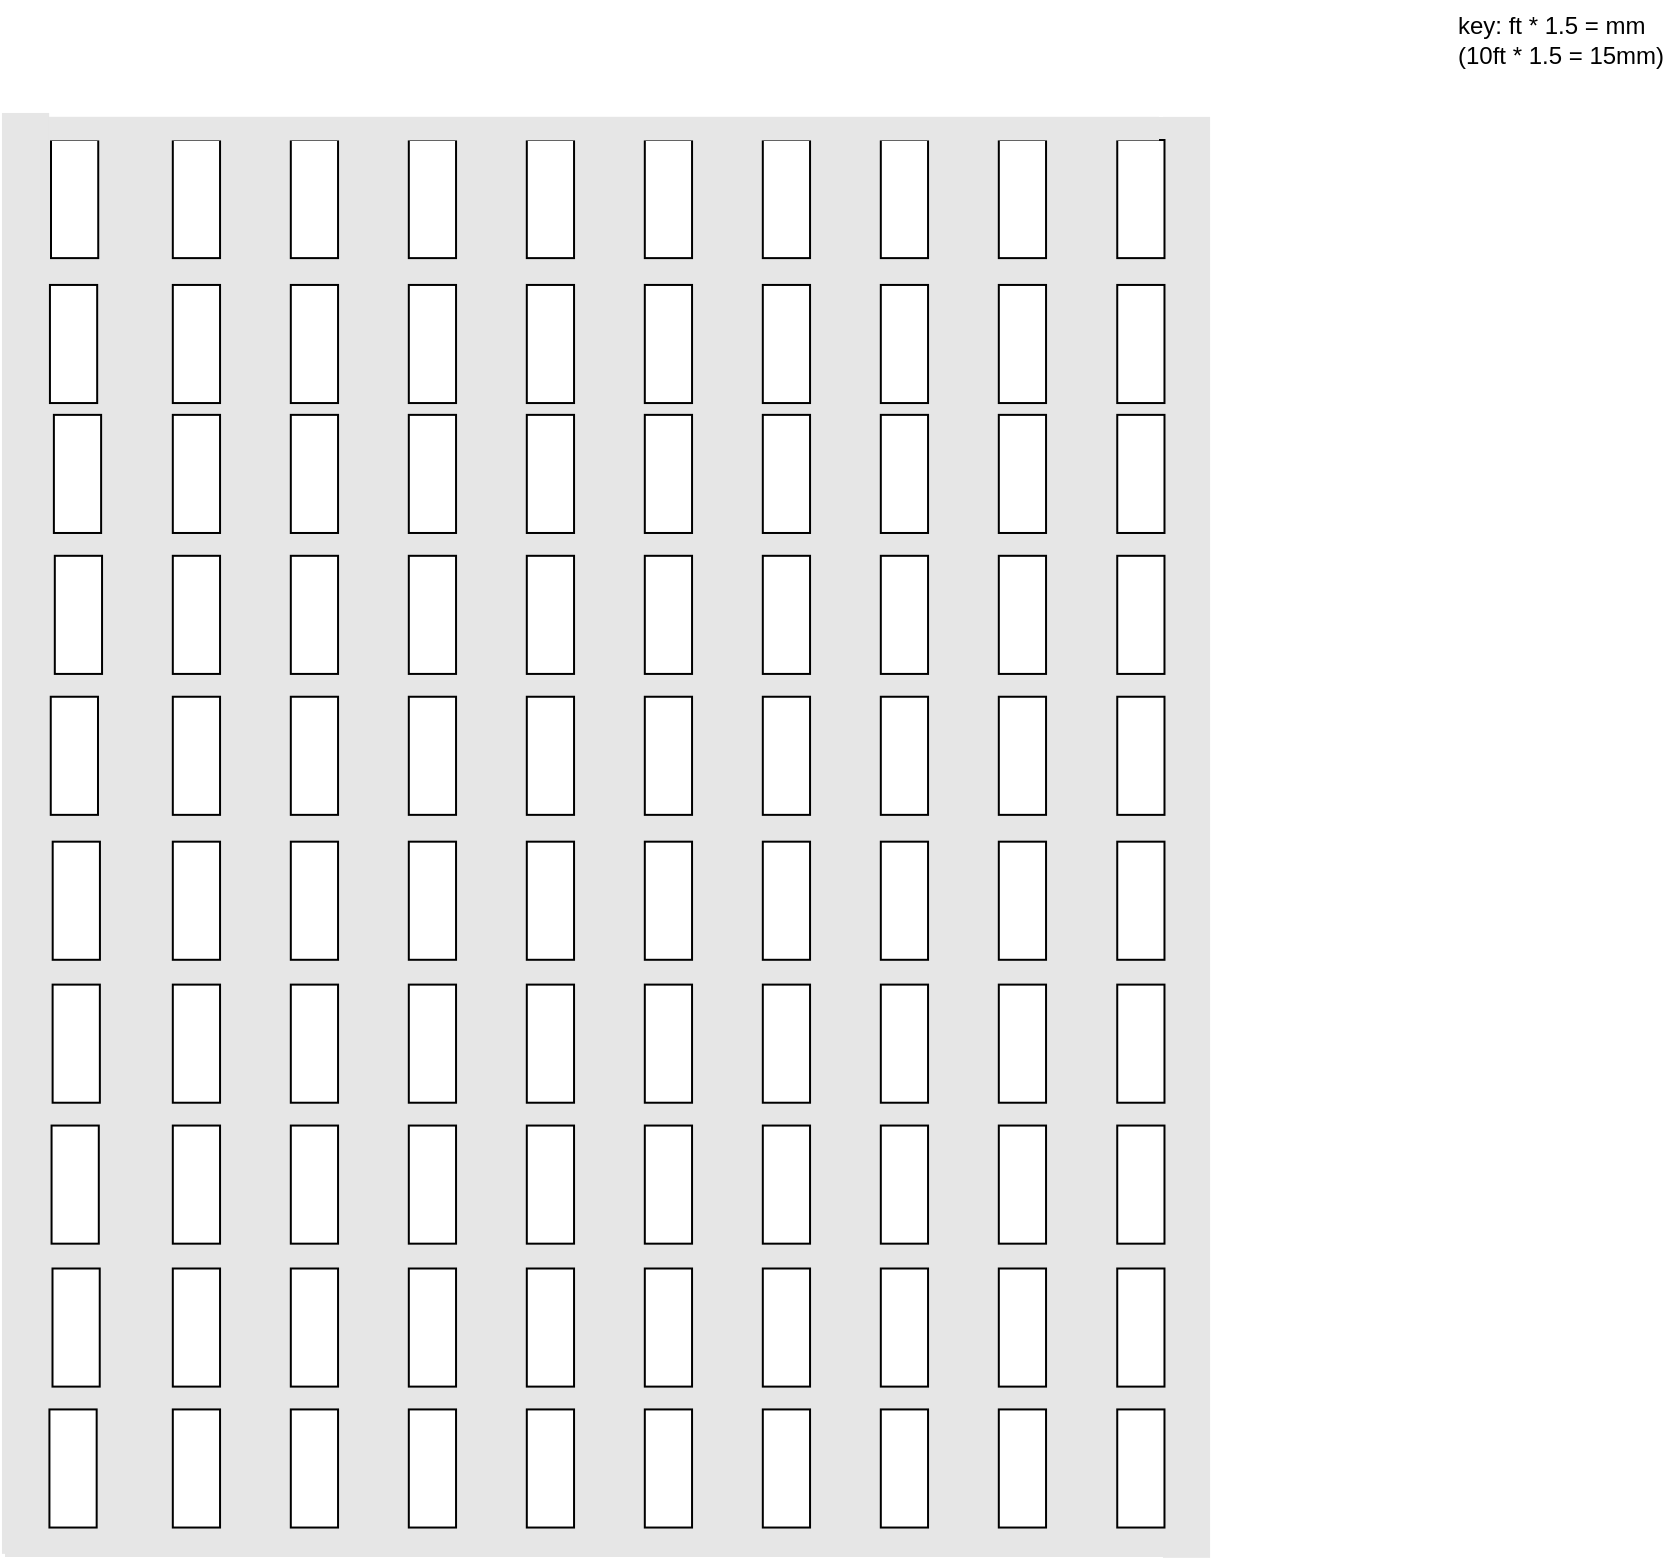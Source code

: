 <mxfile version="12.0.2" type="device" pages="2"><diagram id="LPTSda5LvEpqDIvA0Pl9" name="Page-1"><mxGraphModel dx="1172" dy="-66" grid="0" gridSize="1.968" guides="1" tooltips="1" connect="1" arrows="1" fold="1" page="1" pageScale="1" pageWidth="1100" pageHeight="850" math="0" shadow="0"><root><mxCell id="0"/><mxCell id="1" parent="0"/><mxCell id="y2DqXlN1mfzMLppEZr-t-3" value="key: ft * 1.5 = mm&lt;br&gt;(10ft * 1.5 = 15mm)" style="text;html=1;strokeColor=none;fillColor=none;align=left;verticalAlign=middle;whiteSpace=wrap;rounded=0;" parent="1" vertex="1"><mxGeometry x="952.5" y="870" width="110" height="40" as="geometry"/></mxCell><mxCell id="jmE5_AjXkar2anGVcm7E-791" value="" style="group" parent="1" vertex="1" connectable="0"><mxGeometry x="226.969" y="926.468" width="604.091" height="722.439" as="geometry"/></mxCell><mxCell id="jmE5_AjXkar2anGVcm7E-790" value="" style="rounded=0;whiteSpace=wrap;html=1;dashed=1;strokeWidth=1;perimeterSpacing=0;fillColor=#E6E6E6;strokeColor=none;" parent="jmE5_AjXkar2anGVcm7E-791" vertex="1"><mxGeometry x="1.531" y="2.032" width="600" height="720" as="geometry"/></mxCell><mxCell id="jmE5_AjXkar2anGVcm7E-663" value="" style="rounded=0;whiteSpace=wrap;html=1;dashed=1;strokeWidth=1;perimeterSpacing=0;fillColor=#E6E6E6;strokeColor=none;" parent="jmE5_AjXkar2anGVcm7E-791" vertex="1"><mxGeometry width="23.622" height="720.471" as="geometry"/></mxCell><mxCell id="jmE5_AjXkar2anGVcm7E-789" value="" style="rounded=0;whiteSpace=wrap;html=1;dashed=1;strokeWidth=1;perimeterSpacing=0;fillColor=#E6E6E6;strokeColor=none;" parent="jmE5_AjXkar2anGVcm7E-791" vertex="1"><mxGeometry x="580.468" y="1.968" width="23.622" height="720.471" as="geometry"/></mxCell><mxCell id="jmE5_AjXkar2anGVcm7E-528" value="" style="rounded=0;whiteSpace=wrap;html=1;strokeWidth=1;" parent="jmE5_AjXkar2anGVcm7E-791" vertex="1"><mxGeometry x="24.531" y="13.532" width="23.622" height="59.055" as="geometry"/></mxCell><mxCell id="jmE5_AjXkar2anGVcm7E-544" value="" style="rounded=0;whiteSpace=wrap;html=1;strokeWidth=1;" parent="jmE5_AjXkar2anGVcm7E-791" vertex="1"><mxGeometry x="85.437" y="13.532" width="23.622" height="59.055" as="geometry"/></mxCell><mxCell id="jmE5_AjXkar2anGVcm7E-545" value="" style="rounded=0;whiteSpace=wrap;html=1;strokeWidth=1;" parent="jmE5_AjXkar2anGVcm7E-791" vertex="1"><mxGeometry x="144.437" y="13.532" width="23.622" height="59.055" as="geometry"/></mxCell><mxCell id="jmE5_AjXkar2anGVcm7E-546" value="" style="rounded=0;whiteSpace=wrap;html=1;strokeWidth=1;" parent="jmE5_AjXkar2anGVcm7E-791" vertex="1"><mxGeometry x="203.437" y="13.532" width="23.622" height="59.055" as="geometry"/></mxCell><mxCell id="jmE5_AjXkar2anGVcm7E-547" value="" style="rounded=0;whiteSpace=wrap;html=1;strokeWidth=1;" parent="jmE5_AjXkar2anGVcm7E-791" vertex="1"><mxGeometry x="262.437" y="13.532" width="23.622" height="59.055" as="geometry"/></mxCell><mxCell id="jmE5_AjXkar2anGVcm7E-548" value="" style="rounded=0;whiteSpace=wrap;html=1;strokeWidth=1;" parent="jmE5_AjXkar2anGVcm7E-791" vertex="1"><mxGeometry x="321.437" y="13.532" width="23.622" height="59.055" as="geometry"/></mxCell><mxCell id="jmE5_AjXkar2anGVcm7E-549" value="" style="rounded=0;whiteSpace=wrap;html=1;strokeWidth=1;" parent="jmE5_AjXkar2anGVcm7E-791" vertex="1"><mxGeometry x="380.437" y="13.531" width="23.622" height="59.055" as="geometry"/></mxCell><mxCell id="jmE5_AjXkar2anGVcm7E-550" value="" style="rounded=0;whiteSpace=wrap;html=1;strokeWidth=1;" parent="jmE5_AjXkar2anGVcm7E-791" vertex="1"><mxGeometry x="439.437" y="13.531" width="23.622" height="59.055" as="geometry"/></mxCell><mxCell id="jmE5_AjXkar2anGVcm7E-551" value="" style="rounded=0;whiteSpace=wrap;html=1;strokeWidth=1;" parent="jmE5_AjXkar2anGVcm7E-791" vertex="1"><mxGeometry x="498.437" y="13.532" width="23.622" height="59.055" as="geometry"/></mxCell><mxCell id="jmE5_AjXkar2anGVcm7E-552" value="" style="rounded=0;whiteSpace=wrap;html=1;strokeWidth=1;" parent="jmE5_AjXkar2anGVcm7E-791" vertex="1"><mxGeometry x="557.654" y="13.532" width="23.622" height="59.055" as="geometry"/></mxCell><mxCell id="jmE5_AjXkar2anGVcm7E-679" value="" style="rounded=0;whiteSpace=wrap;html=1;dashed=1;strokeWidth=1;perimeterSpacing=0;fillColor=#E6E6E6;strokeColor=none;" parent="jmE5_AjXkar2anGVcm7E-791" vertex="1"><mxGeometry x="23.437" y="1.937" width="555.117" height="11.811" as="geometry"/></mxCell><mxCell id="jmE5_AjXkar2anGVcm7E-682" value="" style="rounded=0;whiteSpace=wrap;html=1;strokeWidth=1;" parent="jmE5_AjXkar2anGVcm7E-791" vertex="1"><mxGeometry x="24" y="86" width="23.622" height="59.055" as="geometry"/></mxCell><mxCell id="jmE5_AjXkar2anGVcm7E-683" value="" style="rounded=0;whiteSpace=wrap;html=1;strokeWidth=1;" parent="jmE5_AjXkar2anGVcm7E-791" vertex="1"><mxGeometry x="85.437" y="86" width="23.622" height="59.055" as="geometry"/></mxCell><mxCell id="jmE5_AjXkar2anGVcm7E-684" value="" style="rounded=0;whiteSpace=wrap;html=1;strokeWidth=1;" parent="jmE5_AjXkar2anGVcm7E-791" vertex="1"><mxGeometry x="144.437" y="86.0" width="23.622" height="59.055" as="geometry"/></mxCell><mxCell id="jmE5_AjXkar2anGVcm7E-685" value="" style="rounded=0;whiteSpace=wrap;html=1;strokeWidth=1;" parent="jmE5_AjXkar2anGVcm7E-791" vertex="1"><mxGeometry x="203.437" y="86.0" width="23.622" height="59.055" as="geometry"/></mxCell><mxCell id="jmE5_AjXkar2anGVcm7E-686" value="" style="rounded=0;whiteSpace=wrap;html=1;strokeWidth=1;" parent="jmE5_AjXkar2anGVcm7E-791" vertex="1"><mxGeometry x="262.437" y="86" width="23.622" height="59.055" as="geometry"/></mxCell><mxCell id="jmE5_AjXkar2anGVcm7E-687" value="" style="rounded=0;whiteSpace=wrap;html=1;strokeWidth=1;" parent="jmE5_AjXkar2anGVcm7E-791" vertex="1"><mxGeometry x="321.437" y="86" width="23.622" height="59.055" as="geometry"/></mxCell><mxCell id="jmE5_AjXkar2anGVcm7E-688" value="" style="rounded=0;whiteSpace=wrap;html=1;strokeWidth=1;" parent="jmE5_AjXkar2anGVcm7E-791" vertex="1"><mxGeometry x="380.437" y="86.0" width="23.622" height="59.055" as="geometry"/></mxCell><mxCell id="jmE5_AjXkar2anGVcm7E-689" value="" style="rounded=0;whiteSpace=wrap;html=1;strokeWidth=1;" parent="jmE5_AjXkar2anGVcm7E-791" vertex="1"><mxGeometry x="439.437" y="86.0" width="23.622" height="59.055" as="geometry"/></mxCell><mxCell id="jmE5_AjXkar2anGVcm7E-690" value="" style="rounded=0;whiteSpace=wrap;html=1;strokeWidth=1;" parent="jmE5_AjXkar2anGVcm7E-791" vertex="1"><mxGeometry x="498.437" y="86" width="23.622" height="59.055" as="geometry"/></mxCell><mxCell id="jmE5_AjXkar2anGVcm7E-691" value="" style="rounded=0;whiteSpace=wrap;html=1;strokeWidth=1;" parent="jmE5_AjXkar2anGVcm7E-791" vertex="1"><mxGeometry x="557.653" y="86" width="23.622" height="59.055" as="geometry"/></mxCell><mxCell id="jmE5_AjXkar2anGVcm7E-694" value="" style="rounded=0;whiteSpace=wrap;html=1;strokeWidth=1;" parent="jmE5_AjXkar2anGVcm7E-791" vertex="1"><mxGeometry x="25.969" y="150.968" width="23.622" height="59.055" as="geometry"/></mxCell><mxCell id="jmE5_AjXkar2anGVcm7E-695" value="" style="rounded=0;whiteSpace=wrap;html=1;strokeWidth=1;" parent="jmE5_AjXkar2anGVcm7E-791" vertex="1"><mxGeometry x="85.437" y="150.968" width="23.622" height="59.055" as="geometry"/></mxCell><mxCell id="jmE5_AjXkar2anGVcm7E-696" value="" style="rounded=0;whiteSpace=wrap;html=1;strokeWidth=1;" parent="jmE5_AjXkar2anGVcm7E-791" vertex="1"><mxGeometry x="144.437" y="150.968" width="23.622" height="59.055" as="geometry"/></mxCell><mxCell id="jmE5_AjXkar2anGVcm7E-697" value="" style="rounded=0;whiteSpace=wrap;html=1;strokeWidth=1;" parent="jmE5_AjXkar2anGVcm7E-791" vertex="1"><mxGeometry x="203.437" y="150.968" width="23.622" height="59.055" as="geometry"/></mxCell><mxCell id="jmE5_AjXkar2anGVcm7E-698" value="" style="rounded=0;whiteSpace=wrap;html=1;strokeWidth=1;" parent="jmE5_AjXkar2anGVcm7E-791" vertex="1"><mxGeometry x="262.437" y="150.968" width="23.622" height="59.055" as="geometry"/></mxCell><mxCell id="jmE5_AjXkar2anGVcm7E-699" value="" style="rounded=0;whiteSpace=wrap;html=1;strokeWidth=1;" parent="jmE5_AjXkar2anGVcm7E-791" vertex="1"><mxGeometry x="321.437" y="150.968" width="23.622" height="59.055" as="geometry"/></mxCell><mxCell id="jmE5_AjXkar2anGVcm7E-700" value="" style="rounded=0;whiteSpace=wrap;html=1;strokeWidth=1;" parent="jmE5_AjXkar2anGVcm7E-791" vertex="1"><mxGeometry x="380.437" y="150.968" width="23.622" height="59.055" as="geometry"/></mxCell><mxCell id="jmE5_AjXkar2anGVcm7E-701" value="" style="rounded=0;whiteSpace=wrap;html=1;strokeWidth=1;" parent="jmE5_AjXkar2anGVcm7E-791" vertex="1"><mxGeometry x="439.437" y="150.968" width="23.622" height="59.055" as="geometry"/></mxCell><mxCell id="jmE5_AjXkar2anGVcm7E-702" value="" style="rounded=0;whiteSpace=wrap;html=1;strokeWidth=1;" parent="jmE5_AjXkar2anGVcm7E-791" vertex="1"><mxGeometry x="498.437" y="150.968" width="23.622" height="59.055" as="geometry"/></mxCell><mxCell id="jmE5_AjXkar2anGVcm7E-703" value="" style="rounded=0;whiteSpace=wrap;html=1;strokeWidth=1;" parent="jmE5_AjXkar2anGVcm7E-791" vertex="1"><mxGeometry x="557.654" y="150.968" width="23.622" height="59.055" as="geometry"/></mxCell><mxCell id="jmE5_AjXkar2anGVcm7E-706" value="" style="rounded=0;whiteSpace=wrap;html=1;strokeWidth=1;" parent="jmE5_AjXkar2anGVcm7E-791" vertex="1"><mxGeometry x="26.437" y="221.437" width="23.622" height="59.055" as="geometry"/></mxCell><mxCell id="jmE5_AjXkar2anGVcm7E-707" value="" style="rounded=0;whiteSpace=wrap;html=1;strokeWidth=1;" parent="jmE5_AjXkar2anGVcm7E-791" vertex="1"><mxGeometry x="85.437" y="221.437" width="23.622" height="59.055" as="geometry"/></mxCell><mxCell id="jmE5_AjXkar2anGVcm7E-708" value="" style="rounded=0;whiteSpace=wrap;html=1;strokeWidth=1;" parent="jmE5_AjXkar2anGVcm7E-791" vertex="1"><mxGeometry x="144.437" y="221.437" width="23.622" height="59.055" as="geometry"/></mxCell><mxCell id="jmE5_AjXkar2anGVcm7E-709" value="" style="rounded=0;whiteSpace=wrap;html=1;strokeWidth=1;" parent="jmE5_AjXkar2anGVcm7E-791" vertex="1"><mxGeometry x="203.437" y="221.437" width="23.622" height="59.055" as="geometry"/></mxCell><mxCell id="jmE5_AjXkar2anGVcm7E-710" value="" style="rounded=0;whiteSpace=wrap;html=1;strokeWidth=1;" parent="jmE5_AjXkar2anGVcm7E-791" vertex="1"><mxGeometry x="262.437" y="221.437" width="23.622" height="59.055" as="geometry"/></mxCell><mxCell id="jmE5_AjXkar2anGVcm7E-711" value="" style="rounded=0;whiteSpace=wrap;html=1;strokeWidth=1;" parent="jmE5_AjXkar2anGVcm7E-791" vertex="1"><mxGeometry x="321.437" y="221.437" width="23.622" height="59.055" as="geometry"/></mxCell><mxCell id="jmE5_AjXkar2anGVcm7E-712" value="" style="rounded=0;whiteSpace=wrap;html=1;strokeWidth=1;" parent="jmE5_AjXkar2anGVcm7E-791" vertex="1"><mxGeometry x="380.437" y="221.437" width="23.622" height="59.055" as="geometry"/></mxCell><mxCell id="jmE5_AjXkar2anGVcm7E-713" value="" style="rounded=0;whiteSpace=wrap;html=1;strokeWidth=1;" parent="jmE5_AjXkar2anGVcm7E-791" vertex="1"><mxGeometry x="439.437" y="221.437" width="23.622" height="59.055" as="geometry"/></mxCell><mxCell id="jmE5_AjXkar2anGVcm7E-714" value="" style="rounded=0;whiteSpace=wrap;html=1;strokeWidth=1;" parent="jmE5_AjXkar2anGVcm7E-791" vertex="1"><mxGeometry x="498.437" y="221.437" width="23.622" height="59.055" as="geometry"/></mxCell><mxCell id="jmE5_AjXkar2anGVcm7E-715" value="" style="rounded=0;whiteSpace=wrap;html=1;strokeWidth=1;" parent="jmE5_AjXkar2anGVcm7E-791" vertex="1"><mxGeometry x="557.653" y="221.437" width="23.622" height="59.055" as="geometry"/></mxCell><mxCell id="jmE5_AjXkar2anGVcm7E-718" value="" style="rounded=0;whiteSpace=wrap;html=1;strokeWidth=1;" parent="jmE5_AjXkar2anGVcm7E-791" vertex="1"><mxGeometry x="24.405" y="291.906" width="23.622" height="59.055" as="geometry"/></mxCell><mxCell id="jmE5_AjXkar2anGVcm7E-719" value="" style="rounded=0;whiteSpace=wrap;html=1;strokeWidth=1;" parent="jmE5_AjXkar2anGVcm7E-791" vertex="1"><mxGeometry x="85.437" y="291.906" width="23.622" height="59.055" as="geometry"/></mxCell><mxCell id="jmE5_AjXkar2anGVcm7E-720" value="" style="rounded=0;whiteSpace=wrap;html=1;strokeWidth=1;" parent="jmE5_AjXkar2anGVcm7E-791" vertex="1"><mxGeometry x="144.437" y="291.906" width="23.622" height="59.055" as="geometry"/></mxCell><mxCell id="jmE5_AjXkar2anGVcm7E-721" value="" style="rounded=0;whiteSpace=wrap;html=1;strokeWidth=1;" parent="jmE5_AjXkar2anGVcm7E-791" vertex="1"><mxGeometry x="203.437" y="291.906" width="23.622" height="59.055" as="geometry"/></mxCell><mxCell id="jmE5_AjXkar2anGVcm7E-722" value="" style="rounded=0;whiteSpace=wrap;html=1;strokeWidth=1;" parent="jmE5_AjXkar2anGVcm7E-791" vertex="1"><mxGeometry x="262.437" y="291.906" width="23.622" height="59.055" as="geometry"/></mxCell><mxCell id="jmE5_AjXkar2anGVcm7E-723" value="" style="rounded=0;whiteSpace=wrap;html=1;strokeWidth=1;" parent="jmE5_AjXkar2anGVcm7E-791" vertex="1"><mxGeometry x="321.437" y="291.906" width="23.622" height="59.055" as="geometry"/></mxCell><mxCell id="jmE5_AjXkar2anGVcm7E-724" value="" style="rounded=0;whiteSpace=wrap;html=1;strokeWidth=1;" parent="jmE5_AjXkar2anGVcm7E-791" vertex="1"><mxGeometry x="380.437" y="291.905" width="23.622" height="59.055" as="geometry"/></mxCell><mxCell id="jmE5_AjXkar2anGVcm7E-725" value="" style="rounded=0;whiteSpace=wrap;html=1;strokeWidth=1;" parent="jmE5_AjXkar2anGVcm7E-791" vertex="1"><mxGeometry x="439.437" y="291.905" width="23.622" height="59.055" as="geometry"/></mxCell><mxCell id="jmE5_AjXkar2anGVcm7E-726" value="" style="rounded=0;whiteSpace=wrap;html=1;strokeWidth=1;" parent="jmE5_AjXkar2anGVcm7E-791" vertex="1"><mxGeometry x="498.437" y="291.906" width="23.622" height="59.055" as="geometry"/></mxCell><mxCell id="jmE5_AjXkar2anGVcm7E-727" value="" style="rounded=0;whiteSpace=wrap;html=1;strokeWidth=1;" parent="jmE5_AjXkar2anGVcm7E-791" vertex="1"><mxGeometry x="557.654" y="291.906" width="23.622" height="59.055" as="geometry"/></mxCell><mxCell id="jmE5_AjXkar2anGVcm7E-730" value="" style="rounded=0;whiteSpace=wrap;html=1;strokeWidth=1;" parent="jmE5_AjXkar2anGVcm7E-791" vertex="1"><mxGeometry x="25.374" y="364.374" width="23.622" height="59.055" as="geometry"/></mxCell><mxCell id="jmE5_AjXkar2anGVcm7E-731" value="" style="rounded=0;whiteSpace=wrap;html=1;strokeWidth=1;" parent="jmE5_AjXkar2anGVcm7E-791" vertex="1"><mxGeometry x="85.437" y="364.374" width="23.622" height="59.055" as="geometry"/></mxCell><mxCell id="jmE5_AjXkar2anGVcm7E-732" value="" style="rounded=0;whiteSpace=wrap;html=1;strokeWidth=1;" parent="jmE5_AjXkar2anGVcm7E-791" vertex="1"><mxGeometry x="144.437" y="364.374" width="23.622" height="59.055" as="geometry"/></mxCell><mxCell id="jmE5_AjXkar2anGVcm7E-733" value="" style="rounded=0;whiteSpace=wrap;html=1;strokeWidth=1;" parent="jmE5_AjXkar2anGVcm7E-791" vertex="1"><mxGeometry x="203.437" y="364.374" width="23.622" height="59.055" as="geometry"/></mxCell><mxCell id="jmE5_AjXkar2anGVcm7E-734" value="" style="rounded=0;whiteSpace=wrap;html=1;strokeWidth=1;" parent="jmE5_AjXkar2anGVcm7E-791" vertex="1"><mxGeometry x="262.437" y="364.374" width="23.622" height="59.055" as="geometry"/></mxCell><mxCell id="jmE5_AjXkar2anGVcm7E-735" value="" style="rounded=0;whiteSpace=wrap;html=1;strokeWidth=1;" parent="jmE5_AjXkar2anGVcm7E-791" vertex="1"><mxGeometry x="321.437" y="364.374" width="23.622" height="59.055" as="geometry"/></mxCell><mxCell id="jmE5_AjXkar2anGVcm7E-736" value="" style="rounded=0;whiteSpace=wrap;html=1;strokeWidth=1;" parent="jmE5_AjXkar2anGVcm7E-791" vertex="1"><mxGeometry x="380.437" y="364.374" width="23.622" height="59.055" as="geometry"/></mxCell><mxCell id="jmE5_AjXkar2anGVcm7E-737" value="" style="rounded=0;whiteSpace=wrap;html=1;strokeWidth=1;" parent="jmE5_AjXkar2anGVcm7E-791" vertex="1"><mxGeometry x="439.437" y="364.374" width="23.622" height="59.055" as="geometry"/></mxCell><mxCell id="jmE5_AjXkar2anGVcm7E-738" value="" style="rounded=0;whiteSpace=wrap;html=1;strokeWidth=1;" parent="jmE5_AjXkar2anGVcm7E-791" vertex="1"><mxGeometry x="498.437" y="364.374" width="23.622" height="59.055" as="geometry"/></mxCell><mxCell id="jmE5_AjXkar2anGVcm7E-739" value="" style="rounded=0;whiteSpace=wrap;html=1;strokeWidth=1;" parent="jmE5_AjXkar2anGVcm7E-791" vertex="1"><mxGeometry x="557.653" y="364.374" width="23.622" height="59.055" as="geometry"/></mxCell><mxCell id="jmE5_AjXkar2anGVcm7E-742" value="" style="rounded=0;whiteSpace=wrap;html=1;strokeWidth=1;" parent="jmE5_AjXkar2anGVcm7E-791" vertex="1"><mxGeometry x="25.343" y="435.843" width="23.622" height="59.055" as="geometry"/></mxCell><mxCell id="jmE5_AjXkar2anGVcm7E-743" value="" style="rounded=0;whiteSpace=wrap;html=1;strokeWidth=1;" parent="jmE5_AjXkar2anGVcm7E-791" vertex="1"><mxGeometry x="85.437" y="435.843" width="23.622" height="59.055" as="geometry"/></mxCell><mxCell id="jmE5_AjXkar2anGVcm7E-744" value="" style="rounded=0;whiteSpace=wrap;html=1;strokeWidth=1;" parent="jmE5_AjXkar2anGVcm7E-791" vertex="1"><mxGeometry x="144.437" y="435.843" width="23.622" height="59.055" as="geometry"/></mxCell><mxCell id="jmE5_AjXkar2anGVcm7E-745" value="" style="rounded=0;whiteSpace=wrap;html=1;strokeWidth=1;" parent="jmE5_AjXkar2anGVcm7E-791" vertex="1"><mxGeometry x="203.437" y="435.843" width="23.622" height="59.055" as="geometry"/></mxCell><mxCell id="jmE5_AjXkar2anGVcm7E-746" value="" style="rounded=0;whiteSpace=wrap;html=1;strokeWidth=1;" parent="jmE5_AjXkar2anGVcm7E-791" vertex="1"><mxGeometry x="262.437" y="435.843" width="23.622" height="59.055" as="geometry"/></mxCell><mxCell id="jmE5_AjXkar2anGVcm7E-747" value="" style="rounded=0;whiteSpace=wrap;html=1;strokeWidth=1;" parent="jmE5_AjXkar2anGVcm7E-791" vertex="1"><mxGeometry x="321.437" y="435.843" width="23.622" height="59.055" as="geometry"/></mxCell><mxCell id="jmE5_AjXkar2anGVcm7E-748" value="" style="rounded=0;whiteSpace=wrap;html=1;strokeWidth=1;" parent="jmE5_AjXkar2anGVcm7E-791" vertex="1"><mxGeometry x="380.437" y="435.843" width="23.622" height="59.055" as="geometry"/></mxCell><mxCell id="jmE5_AjXkar2anGVcm7E-749" value="" style="rounded=0;whiteSpace=wrap;html=1;strokeWidth=1;" parent="jmE5_AjXkar2anGVcm7E-791" vertex="1"><mxGeometry x="439.437" y="435.843" width="23.622" height="59.055" as="geometry"/></mxCell><mxCell id="jmE5_AjXkar2anGVcm7E-750" value="" style="rounded=0;whiteSpace=wrap;html=1;strokeWidth=1;" parent="jmE5_AjXkar2anGVcm7E-791" vertex="1"><mxGeometry x="498.437" y="435.843" width="23.622" height="59.055" as="geometry"/></mxCell><mxCell id="jmE5_AjXkar2anGVcm7E-751" value="" style="rounded=0;whiteSpace=wrap;html=1;strokeWidth=1;" parent="jmE5_AjXkar2anGVcm7E-791" vertex="1"><mxGeometry x="557.653" y="435.843" width="23.622" height="59.055" as="geometry"/></mxCell><mxCell id="jmE5_AjXkar2anGVcm7E-754" value="" style="rounded=0;whiteSpace=wrap;html=1;strokeWidth=1;" parent="jmE5_AjXkar2anGVcm7E-791" vertex="1"><mxGeometry x="24.811" y="506.311" width="23.622" height="59.055" as="geometry"/></mxCell><mxCell id="jmE5_AjXkar2anGVcm7E-755" value="" style="rounded=0;whiteSpace=wrap;html=1;strokeWidth=1;" parent="jmE5_AjXkar2anGVcm7E-791" vertex="1"><mxGeometry x="85.437" y="506.311" width="23.622" height="59.055" as="geometry"/></mxCell><mxCell id="jmE5_AjXkar2anGVcm7E-756" value="" style="rounded=0;whiteSpace=wrap;html=1;strokeWidth=1;" parent="jmE5_AjXkar2anGVcm7E-791" vertex="1"><mxGeometry x="144.437" y="506.311" width="23.622" height="59.055" as="geometry"/></mxCell><mxCell id="jmE5_AjXkar2anGVcm7E-757" value="" style="rounded=0;whiteSpace=wrap;html=1;strokeWidth=1;" parent="jmE5_AjXkar2anGVcm7E-791" vertex="1"><mxGeometry x="203.437" y="506.311" width="23.622" height="59.055" as="geometry"/></mxCell><mxCell id="jmE5_AjXkar2anGVcm7E-758" value="" style="rounded=0;whiteSpace=wrap;html=1;strokeWidth=1;" parent="jmE5_AjXkar2anGVcm7E-791" vertex="1"><mxGeometry x="262.437" y="506.311" width="23.622" height="59.055" as="geometry"/></mxCell><mxCell id="jmE5_AjXkar2anGVcm7E-759" value="" style="rounded=0;whiteSpace=wrap;html=1;strokeWidth=1;" parent="jmE5_AjXkar2anGVcm7E-791" vertex="1"><mxGeometry x="321.437" y="506.311" width="23.622" height="59.055" as="geometry"/></mxCell><mxCell id="jmE5_AjXkar2anGVcm7E-760" value="" style="rounded=0;whiteSpace=wrap;html=1;strokeWidth=1;" parent="jmE5_AjXkar2anGVcm7E-791" vertex="1"><mxGeometry x="380.437" y="506.311" width="23.622" height="59.055" as="geometry"/></mxCell><mxCell id="jmE5_AjXkar2anGVcm7E-761" value="" style="rounded=0;whiteSpace=wrap;html=1;strokeWidth=1;" parent="jmE5_AjXkar2anGVcm7E-791" vertex="1"><mxGeometry x="439.437" y="506.311" width="23.622" height="59.055" as="geometry"/></mxCell><mxCell id="jmE5_AjXkar2anGVcm7E-762" value="" style="rounded=0;whiteSpace=wrap;html=1;strokeWidth=1;" parent="jmE5_AjXkar2anGVcm7E-791" vertex="1"><mxGeometry x="498.437" y="506.311" width="23.622" height="59.055" as="geometry"/></mxCell><mxCell id="jmE5_AjXkar2anGVcm7E-763" value="" style="rounded=0;whiteSpace=wrap;html=1;strokeWidth=1;" parent="jmE5_AjXkar2anGVcm7E-791" vertex="1"><mxGeometry x="557.653" y="506.311" width="23.622" height="59.055" as="geometry"/></mxCell><mxCell id="jmE5_AjXkar2anGVcm7E-766" value="" style="rounded=0;whiteSpace=wrap;html=1;strokeWidth=1;" parent="jmE5_AjXkar2anGVcm7E-791" vertex="1"><mxGeometry x="25.279" y="577.78" width="23.622" height="59.055" as="geometry"/></mxCell><mxCell id="jmE5_AjXkar2anGVcm7E-767" value="" style="rounded=0;whiteSpace=wrap;html=1;strokeWidth=1;" parent="jmE5_AjXkar2anGVcm7E-791" vertex="1"><mxGeometry x="85.437" y="577.78" width="23.622" height="59.055" as="geometry"/></mxCell><mxCell id="jmE5_AjXkar2anGVcm7E-768" value="" style="rounded=0;whiteSpace=wrap;html=1;strokeWidth=1;" parent="jmE5_AjXkar2anGVcm7E-791" vertex="1"><mxGeometry x="144.437" y="577.78" width="23.622" height="59.055" as="geometry"/></mxCell><mxCell id="jmE5_AjXkar2anGVcm7E-769" value="" style="rounded=0;whiteSpace=wrap;html=1;strokeWidth=1;" parent="jmE5_AjXkar2anGVcm7E-791" vertex="1"><mxGeometry x="203.437" y="577.78" width="23.622" height="59.055" as="geometry"/></mxCell><mxCell id="jmE5_AjXkar2anGVcm7E-770" value="" style="rounded=0;whiteSpace=wrap;html=1;strokeWidth=1;" parent="jmE5_AjXkar2anGVcm7E-791" vertex="1"><mxGeometry x="262.437" y="577.78" width="23.622" height="59.055" as="geometry"/></mxCell><mxCell id="jmE5_AjXkar2anGVcm7E-771" value="" style="rounded=0;whiteSpace=wrap;html=1;strokeWidth=1;" parent="jmE5_AjXkar2anGVcm7E-791" vertex="1"><mxGeometry x="321.437" y="577.78" width="23.622" height="59.055" as="geometry"/></mxCell><mxCell id="jmE5_AjXkar2anGVcm7E-772" value="" style="rounded=0;whiteSpace=wrap;html=1;strokeWidth=1;" parent="jmE5_AjXkar2anGVcm7E-791" vertex="1"><mxGeometry x="380.437" y="577.78" width="23.622" height="59.055" as="geometry"/></mxCell><mxCell id="jmE5_AjXkar2anGVcm7E-773" value="" style="rounded=0;whiteSpace=wrap;html=1;strokeWidth=1;" parent="jmE5_AjXkar2anGVcm7E-791" vertex="1"><mxGeometry x="439.437" y="577.78" width="23.622" height="59.055" as="geometry"/></mxCell><mxCell id="jmE5_AjXkar2anGVcm7E-774" value="" style="rounded=0;whiteSpace=wrap;html=1;strokeWidth=1;" parent="jmE5_AjXkar2anGVcm7E-791" vertex="1"><mxGeometry x="498.437" y="577.78" width="23.622" height="59.055" as="geometry"/></mxCell><mxCell id="jmE5_AjXkar2anGVcm7E-775" value="" style="rounded=0;whiteSpace=wrap;html=1;strokeWidth=1;" parent="jmE5_AjXkar2anGVcm7E-791" vertex="1"><mxGeometry x="557.653" y="577.78" width="23.622" height="59.055" as="geometry"/></mxCell><mxCell id="jmE5_AjXkar2anGVcm7E-778" value="" style="rounded=0;whiteSpace=wrap;html=1;strokeWidth=1;" parent="jmE5_AjXkar2anGVcm7E-791" vertex="1"><mxGeometry x="23.748" y="648.248" width="23.622" height="59.055" as="geometry"/></mxCell><mxCell id="jmE5_AjXkar2anGVcm7E-779" value="" style="rounded=0;whiteSpace=wrap;html=1;strokeWidth=1;" parent="jmE5_AjXkar2anGVcm7E-791" vertex="1"><mxGeometry x="85.437" y="648.248" width="23.622" height="59.055" as="geometry"/></mxCell><mxCell id="jmE5_AjXkar2anGVcm7E-780" value="" style="rounded=0;whiteSpace=wrap;html=1;strokeWidth=1;" parent="jmE5_AjXkar2anGVcm7E-791" vertex="1"><mxGeometry x="144.437" y="648.248" width="23.622" height="59.055" as="geometry"/></mxCell><mxCell id="jmE5_AjXkar2anGVcm7E-781" value="" style="rounded=0;whiteSpace=wrap;html=1;strokeWidth=1;" parent="jmE5_AjXkar2anGVcm7E-791" vertex="1"><mxGeometry x="203.437" y="648.248" width="23.622" height="59.055" as="geometry"/></mxCell><mxCell id="jmE5_AjXkar2anGVcm7E-782" value="" style="rounded=0;whiteSpace=wrap;html=1;strokeWidth=1;" parent="jmE5_AjXkar2anGVcm7E-791" vertex="1"><mxGeometry x="262.437" y="648.248" width="23.622" height="59.055" as="geometry"/></mxCell><mxCell id="jmE5_AjXkar2anGVcm7E-783" value="" style="rounded=0;whiteSpace=wrap;html=1;strokeWidth=1;" parent="jmE5_AjXkar2anGVcm7E-791" vertex="1"><mxGeometry x="321.437" y="648.248" width="23.622" height="59.055" as="geometry"/></mxCell><mxCell id="jmE5_AjXkar2anGVcm7E-784" value="" style="rounded=0;whiteSpace=wrap;html=1;strokeWidth=1;" parent="jmE5_AjXkar2anGVcm7E-791" vertex="1"><mxGeometry x="380.437" y="648.248" width="23.622" height="59.055" as="geometry"/></mxCell><mxCell id="jmE5_AjXkar2anGVcm7E-785" value="" style="rounded=0;whiteSpace=wrap;html=1;strokeWidth=1;" parent="jmE5_AjXkar2anGVcm7E-791" vertex="1"><mxGeometry x="439.437" y="648.248" width="23.622" height="59.055" as="geometry"/></mxCell><mxCell id="jmE5_AjXkar2anGVcm7E-786" value="" style="rounded=0;whiteSpace=wrap;html=1;strokeWidth=1;" parent="jmE5_AjXkar2anGVcm7E-791" vertex="1"><mxGeometry x="498.437" y="648.248" width="23.622" height="59.055" as="geometry"/></mxCell><mxCell id="jmE5_AjXkar2anGVcm7E-787" value="" style="rounded=0;whiteSpace=wrap;html=1;strokeWidth=1;" parent="jmE5_AjXkar2anGVcm7E-791" vertex="1"><mxGeometry x="557.653" y="648.248" width="23.622" height="59.055" as="geometry"/></mxCell></root></mxGraphModel></diagram><diagram id="twCXeOCWmCJGjtTpwKGs" name="Page-2"><mxGraphModel dx="1172" dy="784" grid="1" gridSize="3.937" guides="1" tooltips="1" connect="1" arrows="1" fold="1" page="1" pageScale="1" pageWidth="850" pageHeight="1100" background="#D5E8D4" math="0" shadow="0"><root><mxCell id="7q084La2eUgNBZxRALEH-0"/><mxCell id="7q084La2eUgNBZxRALEH-1" parent="7q084La2eUgNBZxRALEH-0"/><mxCell id="UxDCQySkGYTyjV4RHK7L-0" value="" style="rounded=1;whiteSpace=wrap;html=1;flipH=1;fillColor=#737373;" vertex="1" parent="7q084La2eUgNBZxRALEH-1"><mxGeometry x="224.5" y="196.5" width="15.748" height="464.566" as="geometry"/></mxCell><mxCell id="UxDCQySkGYTyjV4RHK7L-3" value="" style="rounded=1;whiteSpace=wrap;html=1;flipH=1;fillColor=#737373;" vertex="1" parent="7q084La2eUgNBZxRALEH-1"><mxGeometry x="263.5" y="196.433" width="15.748" height="464.566" as="geometry"/></mxCell><mxCell id="UxDCQySkGYTyjV4RHK7L-4" value="" style="rounded=1;whiteSpace=wrap;html=1;flipH=1;fillColor=#737373;" vertex="1" parent="7q084La2eUgNBZxRALEH-1"><mxGeometry x="303.5" y="196.433" width="15.748" height="464.566" as="geometry"/></mxCell><mxCell id="UxDCQySkGYTyjV4RHK7L-5" value="" style="rounded=1;whiteSpace=wrap;html=1;flipH=1;fillColor=#737373;" vertex="1" parent="7q084La2eUgNBZxRALEH-1"><mxGeometry x="342.5" y="196.433" width="15.748" height="464.566" as="geometry"/></mxCell><mxCell id="UxDCQySkGYTyjV4RHK7L-6" value="" style="rounded=1;whiteSpace=wrap;html=1;flipH=1;fillColor=#737373;" vertex="1" parent="7q084La2eUgNBZxRALEH-1"><mxGeometry x="382.5" y="196.433" width="15.748" height="464.566" as="geometry"/></mxCell><mxCell id="UxDCQySkGYTyjV4RHK7L-7" value="" style="rounded=1;whiteSpace=wrap;html=1;flipH=1;fillColor=#737373;" vertex="1" parent="7q084La2eUgNBZxRALEH-1"><mxGeometry x="421.5" y="196.433" width="15.748" height="464.566" as="geometry"/></mxCell><mxCell id="UxDCQySkGYTyjV4RHK7L-8" value="" style="rounded=1;whiteSpace=wrap;html=1;flipH=1;fillColor=#737373;" vertex="1" parent="7q084La2eUgNBZxRALEH-1"><mxGeometry x="460.5" y="196.433" width="15.748" height="464.566" as="geometry"/></mxCell><mxCell id="UxDCQySkGYTyjV4RHK7L-9" value="" style="rounded=1;whiteSpace=wrap;html=1;flipH=1;fillColor=#737373;" vertex="1" parent="7q084La2eUgNBZxRALEH-1"><mxGeometry x="500.5" y="196.433" width="15.748" height="464.566" as="geometry"/></mxCell><mxCell id="UxDCQySkGYTyjV4RHK7L-10" value="" style="rounded=1;whiteSpace=wrap;html=1;flipH=1;fillColor=#737373;" vertex="1" parent="7q084La2eUgNBZxRALEH-1"><mxGeometry x="539.5" y="196.433" width="15.748" height="464.566" as="geometry"/></mxCell><mxCell id="UxDCQySkGYTyjV4RHK7L-11" value="" style="rounded=1;whiteSpace=wrap;html=1;flipH=1;fillColor=#737373;" vertex="1" parent="7q084La2eUgNBZxRALEH-1"><mxGeometry x="578.933" y="196.433" width="15.748" height="464.566" as="geometry"/></mxCell><mxCell id="UxDCQySkGYTyjV4RHK7L-2" value="" style="rounded=0;whiteSpace=wrap;html=1;fillColor=#FFE599;strokeColor=none;" vertex="1" parent="7q084La2eUgNBZxRALEH-1"><mxGeometry x="224.5" y="236" width="370.078" height="7.874" as="geometry"/></mxCell><mxCell id="UxDCQySkGYTyjV4RHK7L-15" value="" style="rounded=0;whiteSpace=wrap;html=1;fillColor=#FFE599;strokeColor=none;" vertex="1" parent="7q084La2eUgNBZxRALEH-1"><mxGeometry x="224.437" y="283.437" width="370.078" height="7.874" as="geometry"/></mxCell><mxCell id="UxDCQySkGYTyjV4RHK7L-17" value="" style="rounded=0;whiteSpace=wrap;html=1;strokeColor=none;fillColor=#FFE599;" vertex="1" parent="7q084La2eUgNBZxRALEH-1"><mxGeometry x="224.437" y="330.937" width="370.078" height="7.874" as="geometry"/></mxCell><mxCell id="UxDCQySkGYTyjV4RHK7L-19" value="" style="rounded=0;whiteSpace=wrap;html=1;strokeColor=none;fillColor=#FFE599;" vertex="1" parent="7q084La2eUgNBZxRALEH-1"><mxGeometry x="224.374" y="378.374" width="370.078" height="7.874" as="geometry"/></mxCell><mxCell id="UxDCQySkGYTyjV4RHK7L-21" value="" style="rounded=0;whiteSpace=wrap;html=1;fillColor=#FFE599;strokeColor=none;" vertex="1" parent="7q084La2eUgNBZxRALEH-1"><mxGeometry x="224.437" y="425.937" width="370.078" height="7.874" as="geometry"/></mxCell><mxCell id="UxDCQySkGYTyjV4RHK7L-23" value="" style="rounded=0;whiteSpace=wrap;html=1;fillColor=#FFE599;strokeColor=none;" vertex="1" parent="7q084La2eUgNBZxRALEH-1"><mxGeometry x="224.374" y="473.374" width="370.078" height="7.874" as="geometry"/></mxCell><mxCell id="UxDCQySkGYTyjV4RHK7L-25" value="" style="rounded=0;whiteSpace=wrap;html=1;strokeColor=none;fillColor=#FFE599;" vertex="1" parent="7q084La2eUgNBZxRALEH-1"><mxGeometry x="224.374" y="520.874" width="370.078" height="7.874" as="geometry"/></mxCell><mxCell id="UxDCQySkGYTyjV4RHK7L-27" value="" style="rounded=0;whiteSpace=wrap;html=1;strokeColor=none;fillColor=#FFE599;" vertex="1" parent="7q084La2eUgNBZxRALEH-1"><mxGeometry x="224.311" y="568.311" width="370.078" height="7.874" as="geometry"/></mxCell><mxCell id="UxDCQySkGYTyjV4RHK7L-29" value="" style="rounded=0;whiteSpace=wrap;html=1;strokeColor=none;fillColor=#FFE599;" vertex="1" parent="7q084La2eUgNBZxRALEH-1"><mxGeometry x="224.811" y="615.811" width="370.078" height="7.874" as="geometry"/></mxCell><mxCell id="UxDCQySkGYTyjV4RHK7L-32" value="spicket" style="ellipse;whiteSpace=wrap;html=1;aspect=fixed;fillColor=#dae8fc;strokeColor=#6c8ebf;align=center;" vertex="1" parent="7q084La2eUgNBZxRALEH-1"><mxGeometry x="397.5" y="701" width="23" height="23" as="geometry"/></mxCell><mxCell id="UxDCQySkGYTyjV4RHK7L-46" value="North" style="shape=flexArrow;endArrow=classic;html=1;fillColor=none;" edge="1" parent="7q084La2eUgNBZxRALEH-1"><mxGeometry width="50" height="50" relative="1" as="geometry"><mxPoint x="819" y="97" as="sourcePoint"/><mxPoint x="819" y="23.5" as="targetPoint"/></mxGeometry></mxCell><mxCell id="UxDCQySkGYTyjV4RHK7L-53" value="each bed is 4ft x 10ft &lt;br&gt;(total 100 beds)" style="whiteSpace=wrap;html=1;rounded=1;arcSize=50;align=center;verticalAlign=middle;container=1;recursiveResize=0;strokeWidth=1;autosize=1;spacing=4;treeFolding=1;treeMoving=1;fillColor=#ffffff;" vertex="1" parent="7q084La2eUgNBZxRALEH-1"><mxGeometry x="319" y="106" width="125" height="50" as="geometry"/></mxCell><mxCell id="UxDCQySkGYTyjV4RHK7L-54" value="" style="edgeStyle=entityRelationEdgeStyle;startArrow=none;endArrow=none;segment=10;curved=1;fillColor=none;exitX=0.5;exitY=0;exitDx=0;exitDy=0;" edge="1" target="UxDCQySkGYTyjV4RHK7L-53" parent="7q084La2eUgNBZxRALEH-1" source="UxDCQySkGYTyjV4RHK7L-7"><mxGeometry relative="1" as="geometry"><mxPoint x="598" y="358" as="sourcePoint"/></mxGeometry></mxCell><mxCell id="UxDCQySkGYTyjV4RHK7L-55" value="10 beds per column (118ft)" style="shape=dimension;direction=south;whiteSpace=wrap;html=1;align=left;points=[];verticalAlign=middle;labelBackgroundColor=#ffffff;fillColor=#ffffff;" vertex="1" parent="7q084La2eUgNBZxRALEH-1"><mxGeometry x="126" y="197" width="98" height="464" as="geometry"/></mxCell><mxCell id="UxDCQySkGYTyjV4RHK7L-57" value="10 beds per row (94ft)" style="shape=dimension;whiteSpace=wrap;html=1;align=center;points=[];verticalAlign=bottom;spacingBottom=-5;labelBackgroundColor=#ffffff;fillColor=#ffffff;" vertex="1" parent="7q084La2eUgNBZxRALEH-1"><mxGeometry x="224" y="661" width="370" height="28" as="geometry"/></mxCell><mxCell id="UxDCQySkGYTyjV4RHK7L-62" value="2ft wide walking paths" style="whiteSpace=wrap;html=1;rounded=1;arcSize=50;align=center;verticalAlign=middle;container=1;recursiveResize=0;strokeWidth=1;autosize=1;spacing=4;treeFolding=1;treeMoving=1;fillColor=#ffffff;" vertex="1" parent="7q084La2eUgNBZxRALEH-1"><mxGeometry x="618.5" y="428.5" width="157.48" height="27.559" as="geometry"/></mxCell><mxCell id="UxDCQySkGYTyjV4RHK7L-63" value="" style="edgeStyle=entityRelationEdgeStyle;startArrow=none;endArrow=none;segment=10;curved=1;fillColor=none;exitX=1;exitY=0.5;exitDx=0;exitDy=0;" edge="1" target="UxDCQySkGYTyjV4RHK7L-62" parent="7q084La2eUgNBZxRALEH-1" source="UxDCQySkGYTyjV4RHK7L-11"><mxGeometry relative="1" as="geometry"><mxPoint x="586" y="206" as="sourcePoint"/></mxGeometry></mxCell><mxCell id="UxDCQySkGYTyjV4RHK7L-69" style="edgeStyle=orthogonalEdgeStyle;rounded=0;orthogonalLoop=1;jettySize=auto;html=1;fillColor=none;" edge="1" parent="7q084La2eUgNBZxRALEH-1" source="UxDCQySkGYTyjV4RHK7L-66"><mxGeometry relative="1" as="geometry"><mxPoint x="566.928" y="200.787" as="targetPoint"/></mxGeometry></mxCell><mxCell id="UxDCQySkGYTyjV4RHK7L-66" value="6ft wide driving path between columns, green space" style="whiteSpace=wrap;html=1;rounded=1;arcSize=50;align=center;verticalAlign=middle;container=1;recursiveResize=0;strokeWidth=1;autosize=1;spacing=4;treeFolding=1;treeMoving=1;fillColor=#ffffff;" vertex="1" parent="7q084La2eUgNBZxRALEH-1"><mxGeometry x="591" y="118" width="173" height="56" as="geometry"/></mxCell><mxCell id="UxDCQySkGYTyjV4RHK7L-78" value="bed (1,10)" style="whiteSpace=wrap;html=1;rounded=1;arcSize=50;align=center;verticalAlign=middle;container=1;recursiveResize=0;strokeWidth=1;autosize=1;spacing=4;treeFolding=1;treeMoving=1;fillColor=#ffffff;" vertex="1" parent="7q084La2eUgNBZxRALEH-1"><mxGeometry x="126" y="131" width="94" height="23" as="geometry"/></mxCell><mxCell id="UxDCQySkGYTyjV4RHK7L-79" value="" style="edgeStyle=entityRelationEdgeStyle;startArrow=none;endArrow=none;segment=10;curved=1;fillColor=none;exitX=0.5;exitY=0;exitDx=0;exitDy=0;" edge="1" target="UxDCQySkGYTyjV4RHK7L-78" parent="7q084La2eUgNBZxRALEH-1" source="UxDCQySkGYTyjV4RHK7L-0"><mxGeometry relative="1" as="geometry"><mxPoint x="164" y="170" as="sourcePoint"/></mxGeometry></mxCell><mxCell id="UxDCQySkGYTyjV4RHK7L-80" value="bed(10,10)" style="whiteSpace=wrap;html=1;rounded=1;arcSize=50;align=center;verticalAlign=middle;container=1;recursiveResize=0;strokeWidth=1;autosize=1;spacing=4;treeFolding=1;treeMoving=1;fillColor=#ffffff;" vertex="1" parent="7q084La2eUgNBZxRALEH-1"><mxGeometry x="618" y="201" width="98.425" height="27.559" as="geometry"/></mxCell><mxCell id="UxDCQySkGYTyjV4RHK7L-81" value="" style="edgeStyle=entityRelationEdgeStyle;startArrow=none;endArrow=none;segment=10;curved=1;fillColor=none;exitX=0.5;exitY=0;exitDx=0;exitDy=0;" edge="1" target="UxDCQySkGYTyjV4RHK7L-80" parent="7q084La2eUgNBZxRALEH-1" source="UxDCQySkGYTyjV4RHK7L-11"><mxGeometry relative="1" as="geometry"><mxPoint x="606" y="245" as="sourcePoint"/></mxGeometry></mxCell><mxCell id="UxDCQySkGYTyjV4RHK7L-82" value="bed(col,row)&lt;br&gt;bed (1,1)" style="whiteSpace=wrap;html=1;rounded=1;arcSize=50;align=center;verticalAlign=middle;container=1;recursiveResize=0;strokeWidth=1;autosize=1;spacing=4;treeFolding=1;treeMoving=1;fillColor=#ffffff;" vertex="1" parent="7q084La2eUgNBZxRALEH-1"><mxGeometry x="157.5" y="704.5" width="106.299" height="43.307" as="geometry"/></mxCell><mxCell id="UxDCQySkGYTyjV4RHK7L-83" value="" style="edgeStyle=entityRelationEdgeStyle;startArrow=none;endArrow=none;segment=10;curved=1;fillColor=none;exitX=0.5;exitY=1;exitDx=0;exitDy=0;" edge="1" target="UxDCQySkGYTyjV4RHK7L-82" parent="7q084La2eUgNBZxRALEH-1" source="UxDCQySkGYTyjV4RHK7L-0"><mxGeometry relative="1" as="geometry"><mxPoint x="244.286" y="661.143" as="sourcePoint"/></mxGeometry></mxCell><mxCell id="UxDCQySkGYTyjV4RHK7L-84" value="bed(10,1)" style="whiteSpace=wrap;html=1;rounded=1;arcSize=50;align=center;verticalAlign=middle;container=1;recursiveResize=0;strokeWidth=1;autosize=1;spacing=4;treeFolding=1;treeMoving=1;fillColor=#ffffff;" vertex="1" parent="7q084La2eUgNBZxRALEH-1"><mxGeometry x="630" y="606.5" width="90.551" height="27.559" as="geometry"/></mxCell><mxCell id="UxDCQySkGYTyjV4RHK7L-85" value="" style="edgeStyle=entityRelationEdgeStyle;startArrow=none;endArrow=none;segment=10;curved=1;fillColor=none;exitX=0.043;exitY=0.988;exitDx=0;exitDy=0;exitPerimeter=0;" edge="1" target="UxDCQySkGYTyjV4RHK7L-84" parent="7q084La2eUgNBZxRALEH-1"><mxGeometry relative="1" as="geometry"><mxPoint x="586.5" y="649.429" as="sourcePoint"/></mxGeometry></mxCell></root></mxGraphModel></diagram></mxfile>